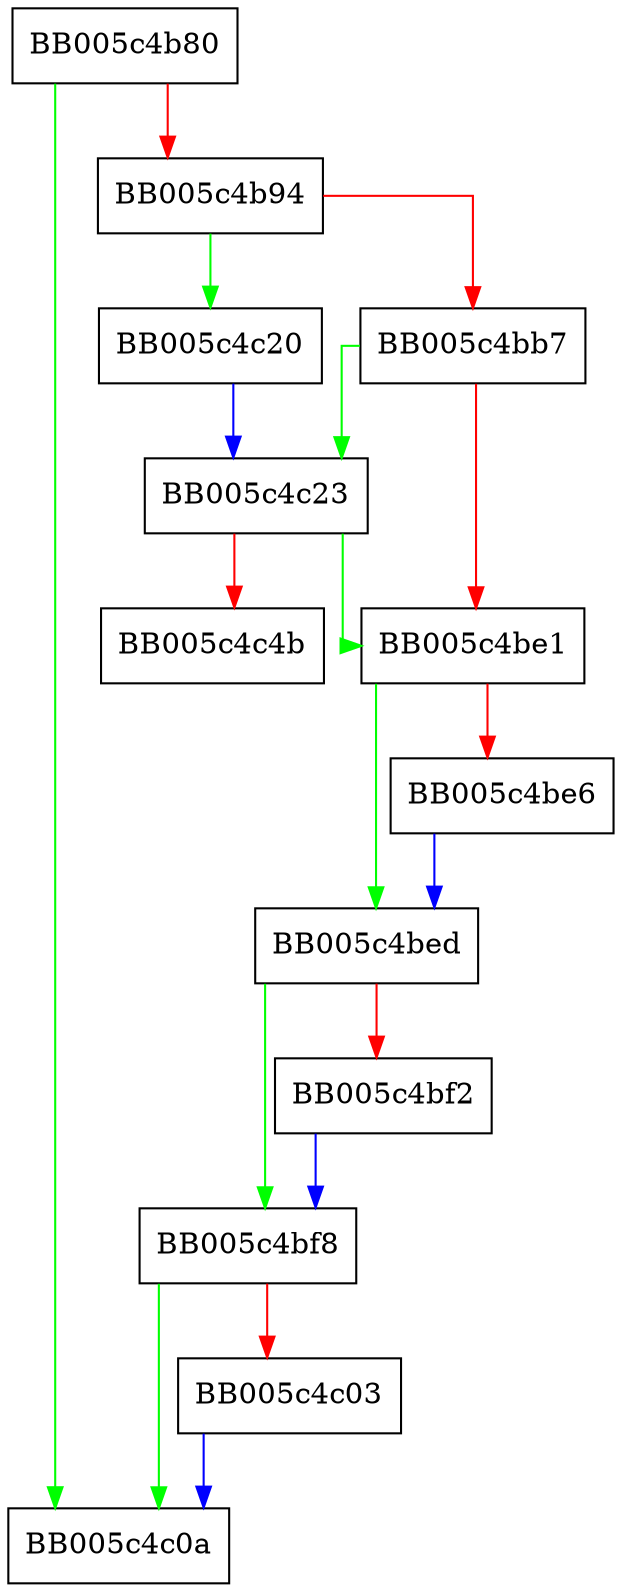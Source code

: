digraph EVP_PBE_find {
  node [shape="box"];
  graph [splines=ortho];
  BB005c4b80 -> BB005c4c0a [color="green"];
  BB005c4b80 -> BB005c4b94 [color="red"];
  BB005c4b94 -> BB005c4c20 [color="green"];
  BB005c4b94 -> BB005c4bb7 [color="red"];
  BB005c4bb7 -> BB005c4c23 [color="green"];
  BB005c4bb7 -> BB005c4be1 [color="red"];
  BB005c4be1 -> BB005c4bed [color="green"];
  BB005c4be1 -> BB005c4be6 [color="red"];
  BB005c4be6 -> BB005c4bed [color="blue"];
  BB005c4bed -> BB005c4bf8 [color="green"];
  BB005c4bed -> BB005c4bf2 [color="red"];
  BB005c4bf2 -> BB005c4bf8 [color="blue"];
  BB005c4bf8 -> BB005c4c0a [color="green"];
  BB005c4bf8 -> BB005c4c03 [color="red"];
  BB005c4c03 -> BB005c4c0a [color="blue"];
  BB005c4c20 -> BB005c4c23 [color="blue"];
  BB005c4c23 -> BB005c4be1 [color="green"];
  BB005c4c23 -> BB005c4c4b [color="red"];
}